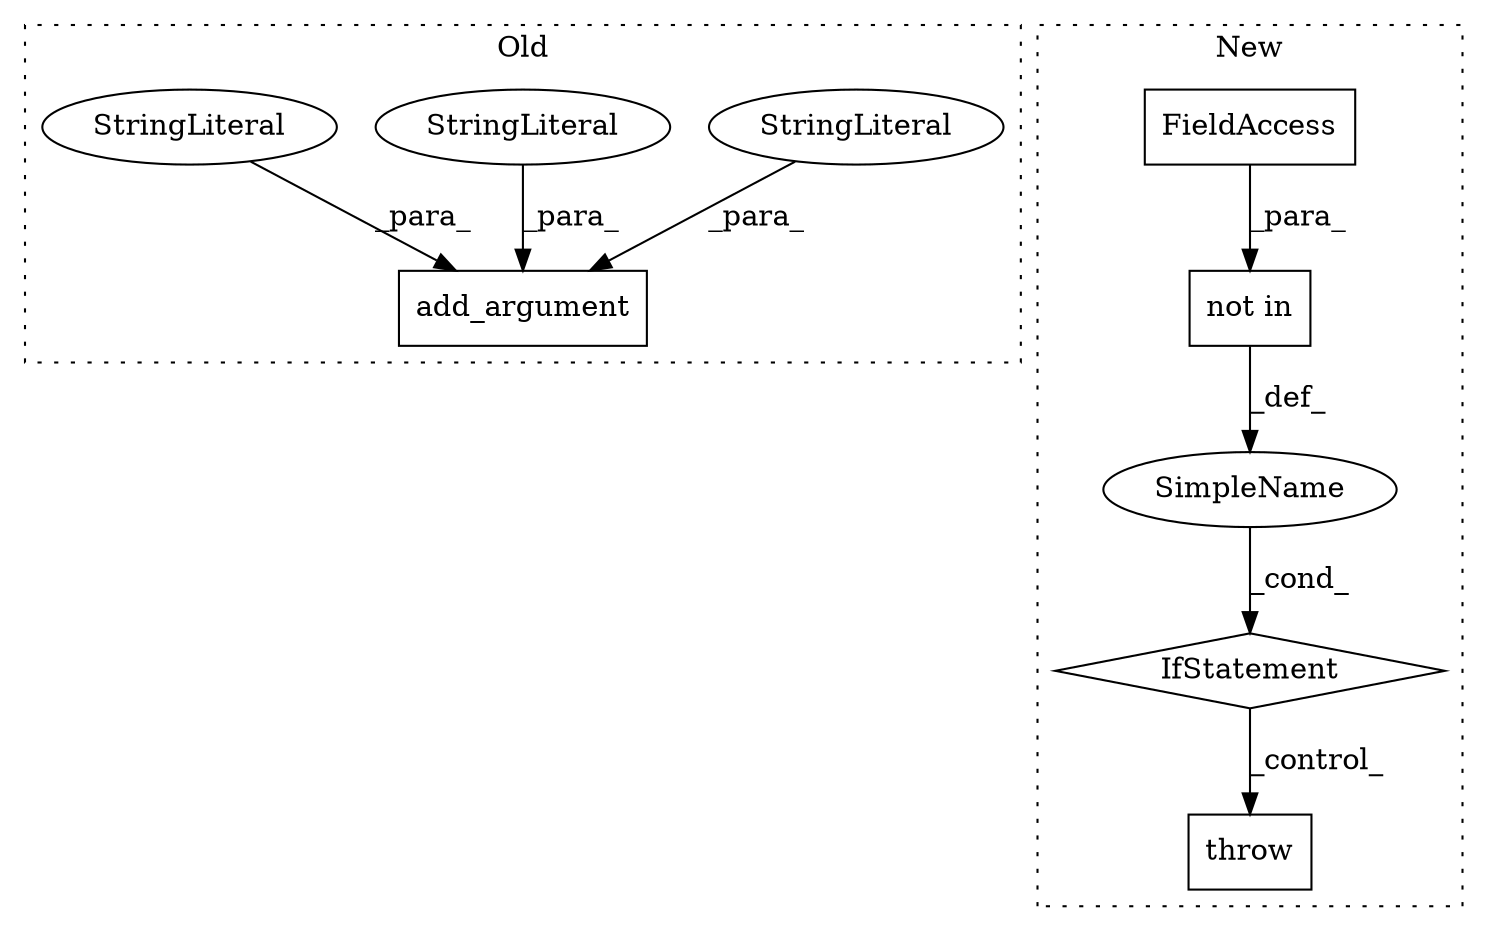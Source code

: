 digraph G {
subgraph cluster0 {
1 [label="add_argument" a="32" s="4010,4183" l="13,1" shape="box"];
3 [label="StringLiteral" a="45" s="4129" l="54" shape="ellipse"];
4 [label="StringLiteral" a="45" s="4023" l="4" shape="ellipse"];
6 [label="StringLiteral" a="45" s="4028" l="8" shape="ellipse"];
label = "Old";
style="dotted";
}
subgraph cluster1 {
2 [label="not in" a="108" s="5833" l="29" shape="box"];
5 [label="FieldAccess" a="22" s="5850" l="12" shape="box"];
7 [label="throw" a="53" s="5874" l="6" shape="box"];
8 [label="SimpleName" a="42" s="" l="" shape="ellipse"];
9 [label="IfStatement" a="25" s="5823,5862" l="10,2" shape="diamond"];
label = "New";
style="dotted";
}
2 -> 8 [label="_def_"];
3 -> 1 [label="_para_"];
4 -> 1 [label="_para_"];
5 -> 2 [label="_para_"];
6 -> 1 [label="_para_"];
8 -> 9 [label="_cond_"];
9 -> 7 [label="_control_"];
}